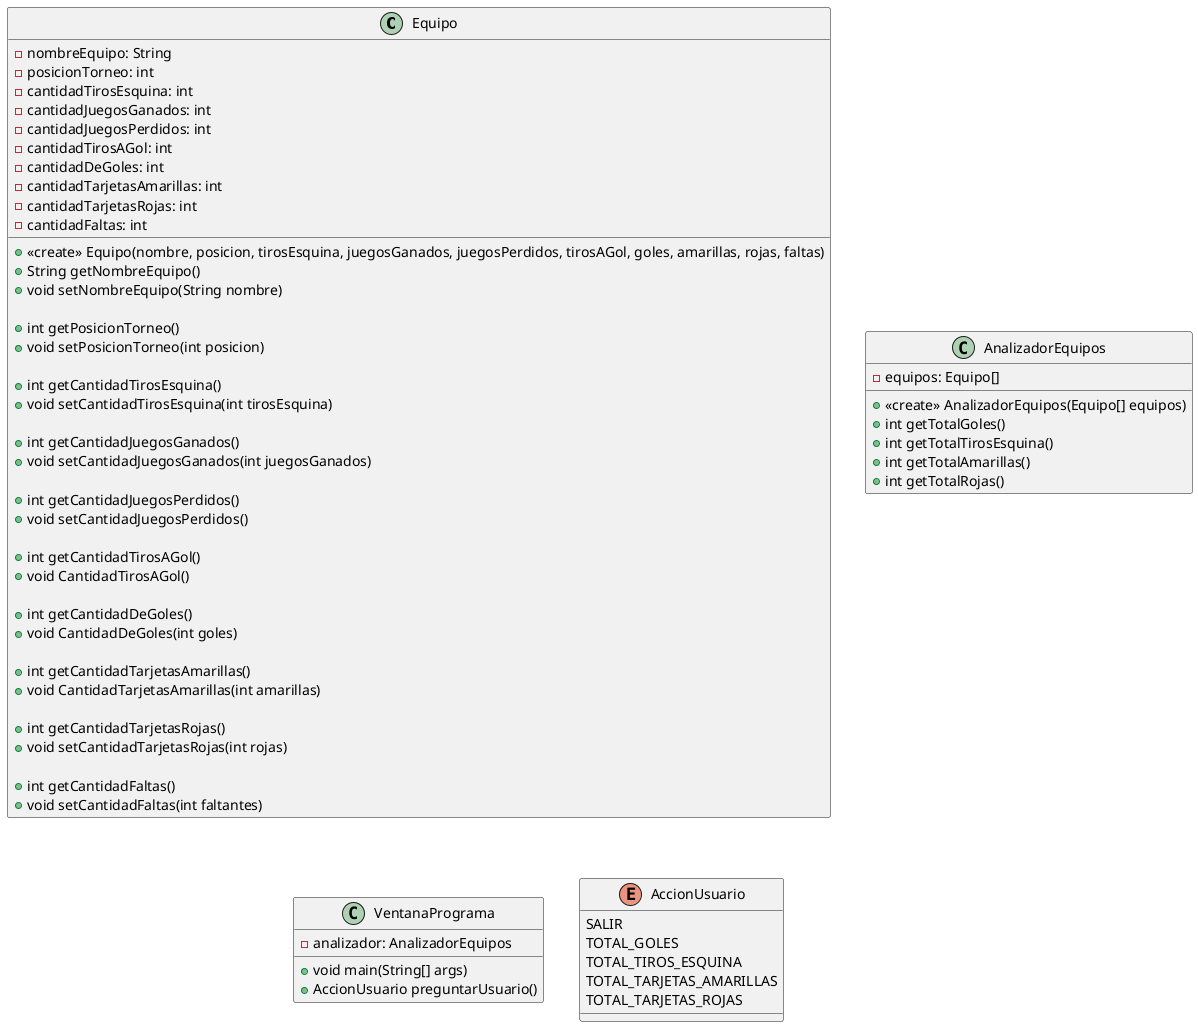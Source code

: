 @startuml

' MODELO
class Equipo {
    - nombreEquipo: String
    - posicionTorneo: int
    - cantidadTirosEsquina: int
    - cantidadJuegosGanados: int
    - cantidadJuegosPerdidos: int 
    - cantidadTirosAGol: int
    - cantidadDeGoles: int
    - cantidadTarjetasAmarillas: int
    - cantidadTarjetasRojas: int
    - cantidadFaltas: int

    +<<create>> Equipo(nombre, posicion, tirosEsquina, juegosGanados, juegosPerdidos, tirosAGol, goles, amarillas, rojas, faltas)
    + String getNombreEquipo()
    + void setNombreEquipo(String nombre)
    
    + int getPosicionTorneo()
    + void setPosicionTorneo(int posicion)
    
    + int getCantidadTirosEsquina()
    + void setCantidadTirosEsquina(int tirosEsquina)
    
    + int getCantidadJuegosGanados()
    + void setCantidadJuegosGanados(int juegosGanados)
    
    + int getCantidadJuegosPerdidos()
    + void setCantidadJuegosPerdidos()

    + int getCantidadTirosAGol()
    + void CantidadTirosAGol()
    
    + int getCantidadDeGoles()
    + void CantidadDeGoles(int goles)
    
    + int getCantidadTarjetasAmarillas()
    + void CantidadTarjetasAmarillas(int amarillas)
    
    + int getCantidadTarjetasRojas()
    + void setCantidadTarjetasRojas(int rojas)
    
    + int getCantidadFaltas()
    + void setCantidadFaltas(int faltantes)
}

class AnalizadorEquipos {
    - equipos: Equipo[]
    + <<create>> AnalizadorEquipos(Equipo[] equipos)
    + int getTotalGoles()
    + int getTotalTirosEsquina()
    + int getTotalAmarillas()
    + int getTotalRojas()
}

' VISTA
class VentanaPrograma {
    - analizador: AnalizadorEquipos
    + void main(String[] args)
    + AccionUsuario preguntarUsuario()
}

enum AccionUsuario {
    SALIR
    TOTAL_GOLES
    TOTAL_TIROS_ESQUINA
    TOTAL_TARJETAS_AMARILLAS
    TOTAL_TARJETAS_ROJAS
}

@enduml
